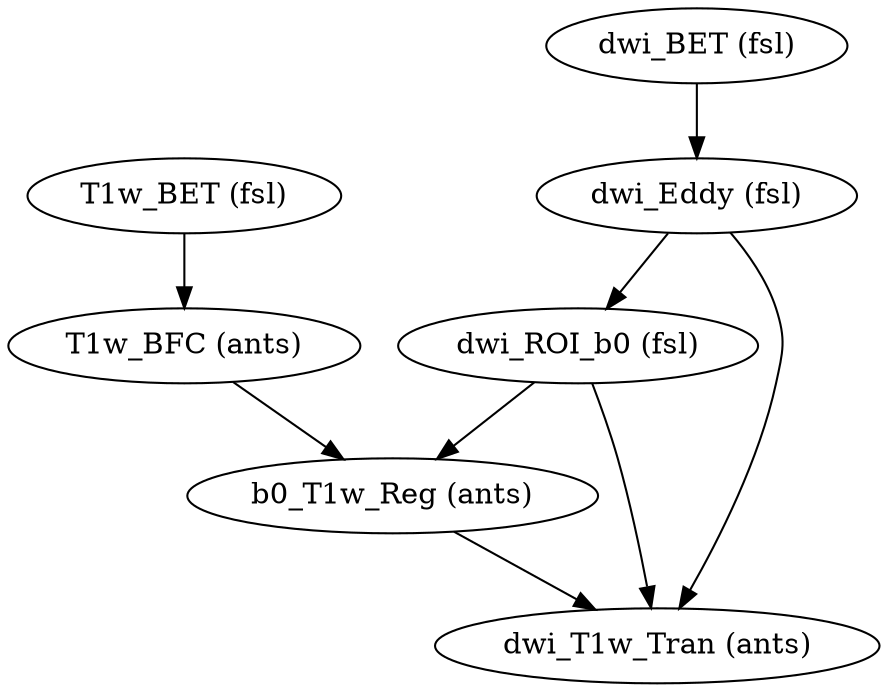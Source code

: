 strict digraph  {
"T1w_BET (fsl)";
"T1w_BFC (ants)";
"b0_T1w_Reg (ants)";
"dwi_BET (fsl)";
"dwi_Eddy (fsl)";
"dwi_ROI_b0 (fsl)";
"dwi_T1w_Tran (ants)";
"T1w_BET (fsl)" -> "T1w_BFC (ants)";
"T1w_BFC (ants)" -> "b0_T1w_Reg (ants)";
"b0_T1w_Reg (ants)" -> "dwi_T1w_Tran (ants)";
"dwi_BET (fsl)" -> "dwi_Eddy (fsl)";
"dwi_Eddy (fsl)" -> "dwi_ROI_b0 (fsl)";
"dwi_Eddy (fsl)" -> "dwi_T1w_Tran (ants)";
"dwi_ROI_b0 (fsl)" -> "b0_T1w_Reg (ants)";
"dwi_ROI_b0 (fsl)" -> "dwi_T1w_Tran (ants)";
}
